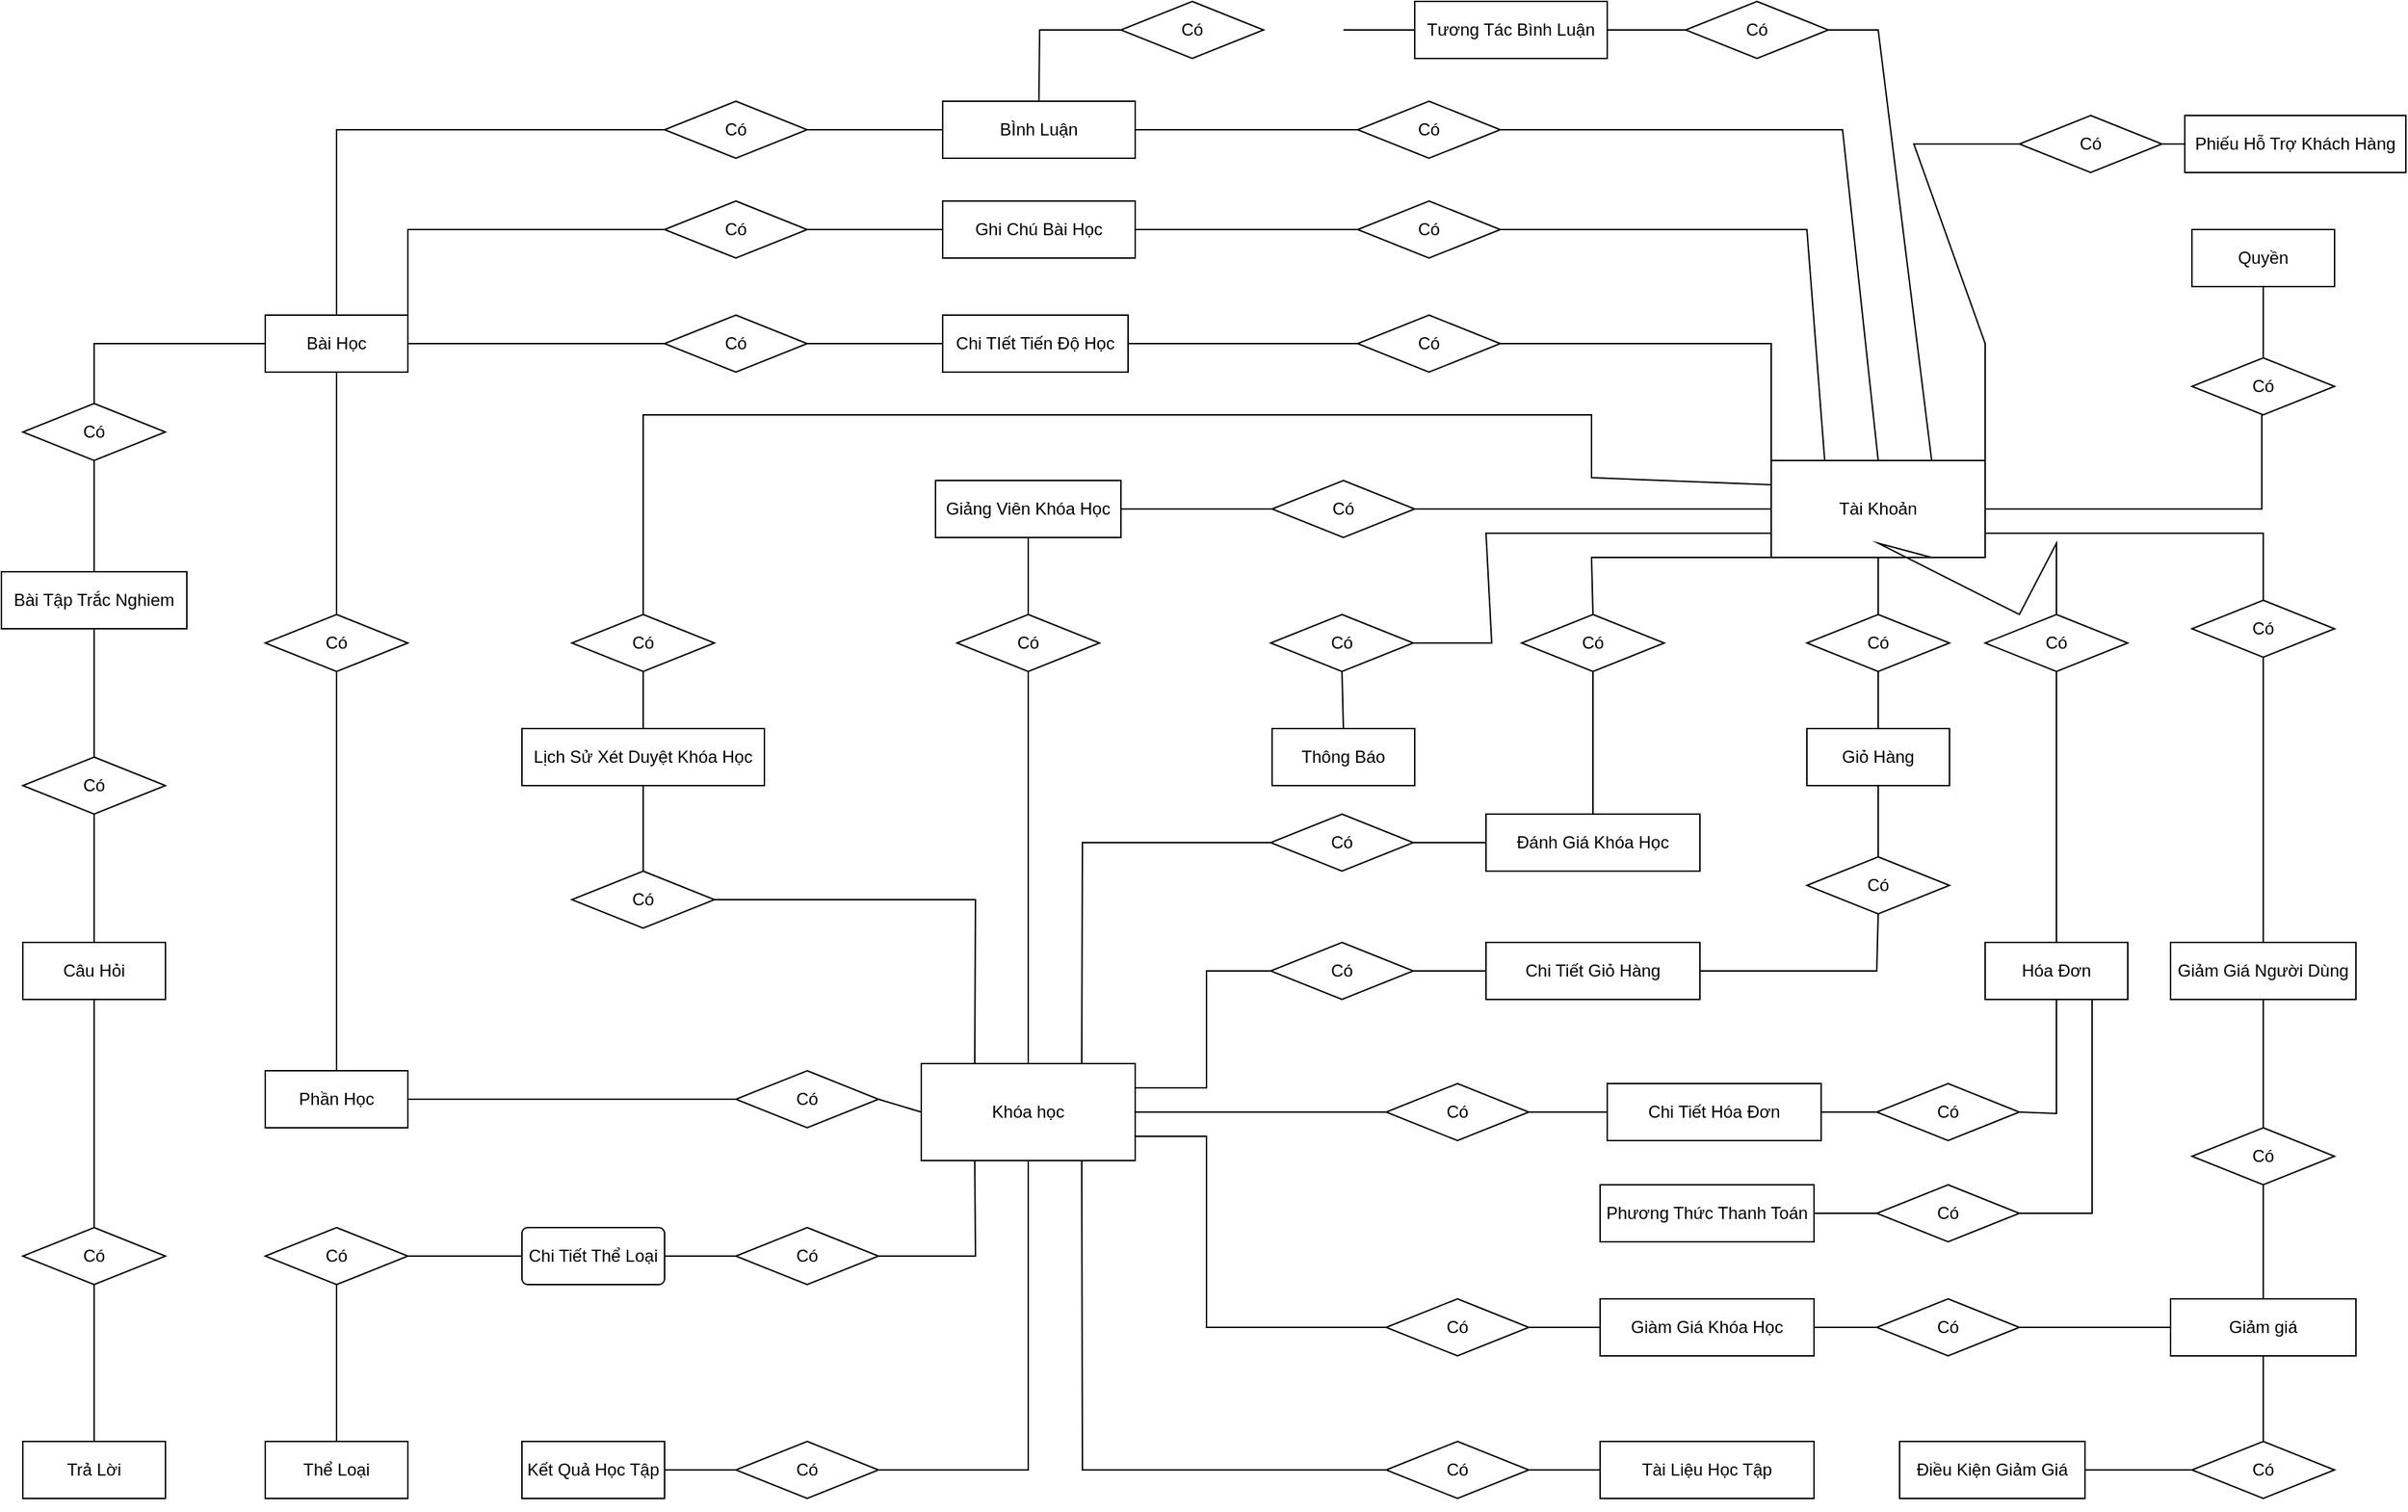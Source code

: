 <mxfile version="26.0.4">
  <diagram id="R2lEEEUBdFMjLlhIrx00" name="Page-1">
    <mxGraphModel dx="2517" dy="2102" grid="1" gridSize="10" guides="1" tooltips="1" connect="1" arrows="1" fold="1" page="1" pageScale="1" pageWidth="850" pageHeight="1100" math="0" shadow="0" extFonts="Permanent Marker^https://fonts.googleapis.com/css?family=Permanent+Marker">
      <root>
        <mxCell id="0" />
        <mxCell id="1" parent="0" />
        <mxCell id="bHssMF1aIb_r4F3_CLn2-1" value="Có" style="shape=rhombus;perimeter=rhombusPerimeter;whiteSpace=wrap;html=1;align=center;fontSize=12;" vertex="1" parent="1">
          <mxGeometry x="1071" y="-60" width="100" height="40" as="geometry" />
        </mxCell>
        <mxCell id="bHssMF1aIb_r4F3_CLn2-8" value="Tài Khoản" style="whiteSpace=wrap;html=1;align=center;" vertex="1" parent="1">
          <mxGeometry x="776" y="12" width="150" height="68" as="geometry" />
        </mxCell>
        <mxCell id="bHssMF1aIb_r4F3_CLn2-9" value="Khóa học" style="whiteSpace=wrap;html=1;align=center;" vertex="1" parent="1">
          <mxGeometry x="180" y="435" width="150" height="68" as="geometry" />
        </mxCell>
        <mxCell id="bHssMF1aIb_r4F3_CLn2-13" value="Quyền" style="whiteSpace=wrap;html=1;align=center;" vertex="1" parent="1">
          <mxGeometry x="1071" y="-150" width="100" height="40" as="geometry" />
        </mxCell>
        <mxCell id="bHssMF1aIb_r4F3_CLn2-28" value="Giảng Viên Khóa Học" style="whiteSpace=wrap;html=1;align=center;" vertex="1" parent="1">
          <mxGeometry x="190" y="26" width="130" height="40" as="geometry" />
        </mxCell>
        <mxCell id="bHssMF1aIb_r4F3_CLn2-34" value="Có" style="shape=rhombus;perimeter=rhombusPerimeter;whiteSpace=wrap;html=1;align=center;fontSize=12;" vertex="1" parent="1">
          <mxGeometry x="426" y="26" width="100" height="40" as="geometry" />
        </mxCell>
        <mxCell id="bHssMF1aIb_r4F3_CLn2-35" value="Có" style="shape=rhombus;perimeter=rhombusPerimeter;whiteSpace=wrap;html=1;align=center;fontSize=12;" vertex="1" parent="1">
          <mxGeometry x="-450" y="-28" width="100" height="40" as="geometry" />
        </mxCell>
        <mxCell id="bHssMF1aIb_r4F3_CLn2-36" value="Chi Tiết Thể Loại" style="rounded=1;arcSize=10;whiteSpace=wrap;html=1;align=center;" vertex="1" parent="1">
          <mxGeometry x="-100" y="550" width="100" height="40" as="geometry" />
        </mxCell>
        <mxCell id="bHssMF1aIb_r4F3_CLn2-37" value="Phần Học" style="whiteSpace=wrap;html=1;align=center;" vertex="1" parent="1">
          <mxGeometry x="-280" y="440" width="100" height="40" as="geometry" />
        </mxCell>
        <mxCell id="bHssMF1aIb_r4F3_CLn2-39" value="Bài Học" style="whiteSpace=wrap;html=1;align=center;" vertex="1" parent="1">
          <mxGeometry x="-280" y="-90" width="100" height="40" as="geometry" />
        </mxCell>
        <mxCell id="bHssMF1aIb_r4F3_CLn2-40" value="Có" style="shape=rhombus;perimeter=rhombusPerimeter;whiteSpace=wrap;html=1;align=center;fontSize=12;" vertex="1" parent="1">
          <mxGeometry x="50" y="440" width="100" height="40" as="geometry" />
        </mxCell>
        <mxCell id="bHssMF1aIb_r4F3_CLn2-41" value="Có" style="shape=rhombus;perimeter=rhombusPerimeter;whiteSpace=wrap;html=1;align=center;fontSize=12;" vertex="1" parent="1">
          <mxGeometry x="-280" y="120" width="100" height="40" as="geometry" />
        </mxCell>
        <mxCell id="bHssMF1aIb_r4F3_CLn2-43" value="Thể Loại" style="whiteSpace=wrap;html=1;align=center;" vertex="1" parent="1">
          <mxGeometry x="-280" y="700" width="100" height="40" as="geometry" />
        </mxCell>
        <mxCell id="bHssMF1aIb_r4F3_CLn2-44" value="Kết Quả Học Tập" style="whiteSpace=wrap;html=1;align=center;" vertex="1" parent="1">
          <mxGeometry x="-100" y="700" width="100" height="40" as="geometry" />
        </mxCell>
        <mxCell id="bHssMF1aIb_r4F3_CLn2-45" value="Tài Liệu Học Tập" style="whiteSpace=wrap;html=1;align=center;" vertex="1" parent="1">
          <mxGeometry x="656" y="700" width="150" height="40" as="geometry" />
        </mxCell>
        <mxCell id="bHssMF1aIb_r4F3_CLn2-46" value="Hóa Đơn" style="whiteSpace=wrap;html=1;align=center;" vertex="1" parent="1">
          <mxGeometry x="926" y="350" width="100" height="40" as="geometry" />
        </mxCell>
        <mxCell id="bHssMF1aIb_r4F3_CLn2-47" value="Chi Tiết Hóa Đơn" style="whiteSpace=wrap;html=1;align=center;" vertex="1" parent="1">
          <mxGeometry x="661" y="449" width="150" height="40" as="geometry" />
        </mxCell>
        <mxCell id="bHssMF1aIb_r4F3_CLn2-48" value="Chi Tiết Giỏ Hàng" style="whiteSpace=wrap;html=1;align=center;" vertex="1" parent="1">
          <mxGeometry x="576" y="350" width="150" height="40" as="geometry" />
        </mxCell>
        <mxCell id="bHssMF1aIb_r4F3_CLn2-49" value="Giỏ Hàng" style="whiteSpace=wrap;html=1;align=center;" vertex="1" parent="1">
          <mxGeometry x="801" y="200" width="100" height="40" as="geometry" />
        </mxCell>
        <mxCell id="bHssMF1aIb_r4F3_CLn2-50" value="Giảm giá" style="whiteSpace=wrap;html=1;align=center;" vertex="1" parent="1">
          <mxGeometry x="1056" y="600" width="130" height="40" as="geometry" />
        </mxCell>
        <mxCell id="bHssMF1aIb_r4F3_CLn2-51" value="Giàm Giá Khóa Học" style="whiteSpace=wrap;html=1;align=center;" vertex="1" parent="1">
          <mxGeometry x="656" y="600" width="150" height="40" as="geometry" />
        </mxCell>
        <mxCell id="bHssMF1aIb_r4F3_CLn2-52" value="Giảm Giá Người Dùng" style="whiteSpace=wrap;html=1;align=center;" vertex="1" parent="1">
          <mxGeometry x="1056" y="350" width="130" height="40" as="geometry" />
        </mxCell>
        <mxCell id="bHssMF1aIb_r4F3_CLn2-53" value="Điều Kiện Giảm Giá" style="whiteSpace=wrap;html=1;align=center;" vertex="1" parent="1">
          <mxGeometry x="866" y="700" width="130" height="40" as="geometry" />
        </mxCell>
        <mxCell id="bHssMF1aIb_r4F3_CLn2-54" value="Bài Tập Trắc Nghiem" style="whiteSpace=wrap;html=1;align=center;" vertex="1" parent="1">
          <mxGeometry x="-465" y="90" width="130" height="40" as="geometry" />
        </mxCell>
        <mxCell id="bHssMF1aIb_r4F3_CLn2-55" value="Câu Hỏi" style="whiteSpace=wrap;html=1;align=center;" vertex="1" parent="1">
          <mxGeometry x="-450" y="350" width="100" height="40" as="geometry" />
        </mxCell>
        <mxCell id="bHssMF1aIb_r4F3_CLn2-56" value="Trả Lời" style="whiteSpace=wrap;html=1;align=center;" vertex="1" parent="1">
          <mxGeometry x="-450" y="700" width="100" height="40" as="geometry" />
        </mxCell>
        <mxCell id="bHssMF1aIb_r4F3_CLn2-67" value="" style="endArrow=none;html=1;rounded=0;entryX=0.49;entryY=1;entryDx=0;entryDy=0;exitX=1;exitY=0.5;exitDx=0;exitDy=0;entryPerimeter=0;" edge="1" parent="1" source="bHssMF1aIb_r4F3_CLn2-8" target="bHssMF1aIb_r4F3_CLn2-1">
          <mxGeometry relative="1" as="geometry">
            <mxPoint x="940" y="46" as="sourcePoint" />
            <mxPoint x="1135" y="-20" as="targetPoint" />
            <Array as="points">
              <mxPoint x="1000" y="46" />
              <mxPoint x="1120" y="46" />
            </Array>
          </mxGeometry>
        </mxCell>
        <mxCell id="bHssMF1aIb_r4F3_CLn2-68" value="" style="resizable=0;html=1;whiteSpace=wrap;align=left;verticalAlign=bottom;" connectable="0" vertex="1" parent="bHssMF1aIb_r4F3_CLn2-67">
          <mxGeometry x="-1" relative="1" as="geometry">
            <mxPoint x="10" as="offset" />
          </mxGeometry>
        </mxCell>
        <mxCell id="bHssMF1aIb_r4F3_CLn2-69" value="" style="resizable=0;html=1;whiteSpace=wrap;align=right;verticalAlign=bottom;" connectable="0" vertex="1" parent="bHssMF1aIb_r4F3_CLn2-67">
          <mxGeometry x="1" relative="1" as="geometry" />
        </mxCell>
        <mxCell id="bHssMF1aIb_r4F3_CLn2-76" value="" style="endArrow=none;html=1;rounded=0;exitX=0.5;exitY=0;exitDx=0;exitDy=0;entryX=0.5;entryY=1;entryDx=0;entryDy=0;" edge="1" parent="1" source="bHssMF1aIb_r4F3_CLn2-1" target="bHssMF1aIb_r4F3_CLn2-13">
          <mxGeometry relative="1" as="geometry">
            <mxPoint x="956" y="49.13" as="sourcePoint" />
            <mxPoint x="1116" y="49.13" as="targetPoint" />
          </mxGeometry>
        </mxCell>
        <mxCell id="bHssMF1aIb_r4F3_CLn2-77" value="" style="resizable=0;html=1;whiteSpace=wrap;align=right;verticalAlign=bottom;" connectable="0" vertex="1" parent="bHssMF1aIb_r4F3_CLn2-76">
          <mxGeometry x="1" relative="1" as="geometry">
            <mxPoint x="-10" as="offset" />
          </mxGeometry>
        </mxCell>
        <mxCell id="bHssMF1aIb_r4F3_CLn2-78" value="" style="endArrow=none;html=1;rounded=0;exitX=1;exitY=0.5;exitDx=0;exitDy=0;entryX=0;entryY=0.5;entryDx=0;entryDy=0;" edge="1" parent="1" source="bHssMF1aIb_r4F3_CLn2-28" target="bHssMF1aIb_r4F3_CLn2-34">
          <mxGeometry relative="1" as="geometry">
            <mxPoint x="680" y="42" as="sourcePoint" />
            <mxPoint x="430" y="90" as="targetPoint" />
          </mxGeometry>
        </mxCell>
        <mxCell id="bHssMF1aIb_r4F3_CLn2-79" value="" style="resizable=0;html=1;whiteSpace=wrap;align=left;verticalAlign=bottom;" connectable="0" vertex="1" parent="bHssMF1aIb_r4F3_CLn2-78">
          <mxGeometry x="-1" relative="1" as="geometry">
            <mxPoint x="10" as="offset" />
          </mxGeometry>
        </mxCell>
        <mxCell id="bHssMF1aIb_r4F3_CLn2-80" value="" style="resizable=0;html=1;whiteSpace=wrap;align=right;verticalAlign=bottom;" connectable="0" vertex="1" parent="bHssMF1aIb_r4F3_CLn2-78">
          <mxGeometry x="1" relative="1" as="geometry" />
        </mxCell>
        <mxCell id="bHssMF1aIb_r4F3_CLn2-81" value="" style="endArrow=none;html=1;rounded=0;exitX=1;exitY=0.5;exitDx=0;exitDy=0;entryX=0;entryY=0.5;entryDx=0;entryDy=0;" edge="1" parent="1" source="bHssMF1aIb_r4F3_CLn2-34" target="bHssMF1aIb_r4F3_CLn2-8">
          <mxGeometry relative="1" as="geometry">
            <mxPoint x="506" y="100" as="sourcePoint" />
            <mxPoint x="596" y="100" as="targetPoint" />
          </mxGeometry>
        </mxCell>
        <mxCell id="bHssMF1aIb_r4F3_CLn2-82" value="" style="resizable=0;html=1;whiteSpace=wrap;align=right;verticalAlign=bottom;" connectable="0" vertex="1" parent="bHssMF1aIb_r4F3_CLn2-81">
          <mxGeometry x="1" relative="1" as="geometry">
            <mxPoint x="-10" as="offset" />
          </mxGeometry>
        </mxCell>
        <mxCell id="bHssMF1aIb_r4F3_CLn2-83" value="Có" style="shape=rhombus;perimeter=rhombusPerimeter;whiteSpace=wrap;html=1;align=center;fontSize=12;" vertex="1" parent="1">
          <mxGeometry x="205" y="120" width="100" height="40" as="geometry" />
        </mxCell>
        <mxCell id="bHssMF1aIb_r4F3_CLn2-84" value="" style="endArrow=none;html=1;rounded=0;exitX=0.5;exitY=1;exitDx=0;exitDy=0;entryX=0.5;entryY=0;entryDx=0;entryDy=0;" edge="1" parent="1" target="bHssMF1aIb_r4F3_CLn2-83" source="bHssMF1aIb_r4F3_CLn2-28">
          <mxGeometry relative="1" as="geometry">
            <mxPoint x="270" y="130" as="sourcePoint" />
            <mxPoint x="380" y="188" as="targetPoint" />
          </mxGeometry>
        </mxCell>
        <mxCell id="bHssMF1aIb_r4F3_CLn2-85" value="" style="resizable=0;html=1;whiteSpace=wrap;align=left;verticalAlign=bottom;" connectable="0" vertex="1" parent="bHssMF1aIb_r4F3_CLn2-84">
          <mxGeometry x="-1" relative="1" as="geometry">
            <mxPoint x="10" as="offset" />
          </mxGeometry>
        </mxCell>
        <mxCell id="bHssMF1aIb_r4F3_CLn2-86" value="" style="resizable=0;html=1;whiteSpace=wrap;align=right;verticalAlign=bottom;" connectable="0" vertex="1" parent="bHssMF1aIb_r4F3_CLn2-84">
          <mxGeometry x="1" relative="1" as="geometry" />
        </mxCell>
        <mxCell id="bHssMF1aIb_r4F3_CLn2-87" value="" style="endArrow=none;html=1;rounded=0;exitX=0.5;exitY=1;exitDx=0;exitDy=0;entryX=0.5;entryY=0;entryDx=0;entryDy=0;" edge="1" parent="1" source="bHssMF1aIb_r4F3_CLn2-83" target="bHssMF1aIb_r4F3_CLn2-9">
          <mxGeometry relative="1" as="geometry">
            <mxPoint x="400" y="198" as="sourcePoint" />
            <mxPoint x="520" y="130" as="targetPoint" />
          </mxGeometry>
        </mxCell>
        <mxCell id="bHssMF1aIb_r4F3_CLn2-88" value="" style="resizable=0;html=1;whiteSpace=wrap;align=right;verticalAlign=bottom;" connectable="0" vertex="1" parent="bHssMF1aIb_r4F3_CLn2-87">
          <mxGeometry x="1" relative="1" as="geometry">
            <mxPoint x="-10" as="offset" />
          </mxGeometry>
        </mxCell>
        <mxCell id="bHssMF1aIb_r4F3_CLn2-89" value="" style="endArrow=none;html=1;rounded=0;entryX=1;entryY=0.5;entryDx=0;entryDy=0;exitX=0;exitY=0.5;exitDx=0;exitDy=0;" edge="1" parent="1" source="bHssMF1aIb_r4F3_CLn2-9" target="bHssMF1aIb_r4F3_CLn2-40">
          <mxGeometry relative="1" as="geometry">
            <mxPoint x="150" y="420" as="sourcePoint" />
            <mxPoint x="520" y="510" as="targetPoint" />
          </mxGeometry>
        </mxCell>
        <mxCell id="bHssMF1aIb_r4F3_CLn2-90" value="" style="endArrow=none;html=1;rounded=0;exitX=0;exitY=0.5;exitDx=0;exitDy=0;entryX=1;entryY=0.5;entryDx=0;entryDy=0;" edge="1" parent="1" source="bHssMF1aIb_r4F3_CLn2-40" target="bHssMF1aIb_r4F3_CLn2-37">
          <mxGeometry relative="1" as="geometry">
            <mxPoint x="265" y="500" as="sourcePoint" />
            <mxPoint x="265" y="560" as="targetPoint" />
          </mxGeometry>
        </mxCell>
        <mxCell id="bHssMF1aIb_r4F3_CLn2-92" value="" style="endArrow=none;html=1;rounded=0;exitX=0.5;exitY=0;exitDx=0;exitDy=0;entryX=0.5;entryY=1;entryDx=0;entryDy=0;" edge="1" parent="1" source="bHssMF1aIb_r4F3_CLn2-37" target="bHssMF1aIb_r4F3_CLn2-41">
          <mxGeometry relative="1" as="geometry">
            <mxPoint x="-265" y="40" as="sourcePoint" />
            <mxPoint x="-150" y="290" as="targetPoint" />
            <Array as="points" />
          </mxGeometry>
        </mxCell>
        <mxCell id="bHssMF1aIb_r4F3_CLn2-93" value="" style="endArrow=none;html=1;rounded=0;entryX=0.5;entryY=1;entryDx=0;entryDy=0;exitX=0.5;exitY=0;exitDx=0;exitDy=0;" edge="1" parent="1" source="bHssMF1aIb_r4F3_CLn2-41" target="bHssMF1aIb_r4F3_CLn2-39">
          <mxGeometry relative="1" as="geometry">
            <mxPoint x="-265" y="40" as="sourcePoint" />
            <mxPoint x="-105" y="40" as="targetPoint" />
            <Array as="points" />
          </mxGeometry>
        </mxCell>
        <mxCell id="bHssMF1aIb_r4F3_CLn2-94" value="" style="endArrow=none;html=1;rounded=0;entryX=0;entryY=0.5;entryDx=0;entryDy=0;exitX=0.5;exitY=0;exitDx=0;exitDy=0;" edge="1" parent="1" source="bHssMF1aIb_r4F3_CLn2-35" target="bHssMF1aIb_r4F3_CLn2-39">
          <mxGeometry relative="1" as="geometry">
            <mxPoint x="-265" y="140" as="sourcePoint" />
            <mxPoint x="-165" y="140" as="targetPoint" />
            <Array as="points">
              <mxPoint x="-400" y="-70" />
            </Array>
          </mxGeometry>
        </mxCell>
        <mxCell id="bHssMF1aIb_r4F3_CLn2-96" value="" style="endArrow=none;html=1;rounded=0;entryX=0.5;entryY=1;entryDx=0;entryDy=0;exitX=0.5;exitY=0;exitDx=0;exitDy=0;" edge="1" parent="1" source="bHssMF1aIb_r4F3_CLn2-54" target="bHssMF1aIb_r4F3_CLn2-35">
          <mxGeometry relative="1" as="geometry">
            <mxPoint x="-285" y="170" as="sourcePoint" />
            <mxPoint x="-125" y="170" as="targetPoint" />
          </mxGeometry>
        </mxCell>
        <mxCell id="bHssMF1aIb_r4F3_CLn2-101" value="Có" style="shape=rhombus;perimeter=rhombusPerimeter;whiteSpace=wrap;html=1;align=center;fontSize=12;" vertex="1" parent="1">
          <mxGeometry x="801" y="120" width="100" height="40" as="geometry" />
        </mxCell>
        <mxCell id="bHssMF1aIb_r4F3_CLn2-102" value="" style="endArrow=none;html=1;rounded=0;entryX=0.5;entryY=1;entryDx=0;entryDy=0;exitX=0.5;exitY=0;exitDx=0;exitDy=0;" edge="1" parent="1" source="bHssMF1aIb_r4F3_CLn2-49" target="bHssMF1aIb_r4F3_CLn2-101">
          <mxGeometry relative="1" as="geometry">
            <mxPoint x="731" y="310" as="sourcePoint" />
            <mxPoint x="891" y="310" as="targetPoint" />
          </mxGeometry>
        </mxCell>
        <mxCell id="bHssMF1aIb_r4F3_CLn2-103" value="" style="endArrow=none;html=1;rounded=0;exitX=0.5;exitY=1;exitDx=0;exitDy=0;entryX=0.5;entryY=0;entryDx=0;entryDy=0;" edge="1" parent="1" source="bHssMF1aIb_r4F3_CLn2-8" target="bHssMF1aIb_r4F3_CLn2-101">
          <mxGeometry relative="1" as="geometry">
            <mxPoint x="486" y="280" as="sourcePoint" />
            <mxPoint x="646" y="280" as="targetPoint" />
          </mxGeometry>
        </mxCell>
        <mxCell id="bHssMF1aIb_r4F3_CLn2-106" value="Có" style="shape=rhombus;perimeter=rhombusPerimeter;whiteSpace=wrap;html=1;align=center;fontSize=12;" vertex="1" parent="1">
          <mxGeometry x="801" y="290" width="100" height="40" as="geometry" />
        </mxCell>
        <mxCell id="bHssMF1aIb_r4F3_CLn2-107" value="" style="endArrow=none;html=1;rounded=0;entryX=0.5;entryY=1;entryDx=0;entryDy=0;exitX=1;exitY=0.5;exitDx=0;exitDy=0;" edge="1" parent="1" target="bHssMF1aIb_r4F3_CLn2-106" source="bHssMF1aIb_r4F3_CLn2-48">
          <mxGeometry relative="1" as="geometry">
            <mxPoint x="1286" y="428" as="sourcePoint" />
            <mxPoint x="916" y="498" as="targetPoint" />
            <Array as="points">
              <mxPoint x="850" y="370" />
            </Array>
          </mxGeometry>
        </mxCell>
        <mxCell id="bHssMF1aIb_r4F3_CLn2-108" value="" style="endArrow=none;html=1;rounded=0;exitX=0.5;exitY=1;exitDx=0;exitDy=0;entryX=0.5;entryY=0;entryDx=0;entryDy=0;" edge="1" parent="1" target="bHssMF1aIb_r4F3_CLn2-106" source="bHssMF1aIb_r4F3_CLn2-49">
          <mxGeometry relative="1" as="geometry">
            <mxPoint x="751" y="240" as="sourcePoint" />
            <mxPoint x="721" y="468" as="targetPoint" />
          </mxGeometry>
        </mxCell>
        <mxCell id="bHssMF1aIb_r4F3_CLn2-109" value="Có" style="shape=rhombus;perimeter=rhombusPerimeter;whiteSpace=wrap;html=1;align=center;fontSize=12;" vertex="1" parent="1">
          <mxGeometry x="425" y="350" width="100" height="40" as="geometry" />
        </mxCell>
        <mxCell id="bHssMF1aIb_r4F3_CLn2-110" value="" style="endArrow=none;html=1;rounded=0;entryX=1;entryY=0.5;entryDx=0;entryDy=0;exitX=0;exitY=0.5;exitDx=0;exitDy=0;" edge="1" parent="1" target="bHssMF1aIb_r4F3_CLn2-109" source="bHssMF1aIb_r4F3_CLn2-48">
          <mxGeometry relative="1" as="geometry">
            <mxPoint x="1076" y="624" as="sourcePoint" />
            <mxPoint x="706" y="694" as="targetPoint" />
          </mxGeometry>
        </mxCell>
        <mxCell id="bHssMF1aIb_r4F3_CLn2-111" value="" style="endArrow=none;html=1;rounded=0;entryX=0;entryY=0.5;entryDx=0;entryDy=0;exitX=1;exitY=0.25;exitDx=0;exitDy=0;" edge="1" parent="1" target="bHssMF1aIb_r4F3_CLn2-109" source="bHssMF1aIb_r4F3_CLn2-9">
          <mxGeometry relative="1" as="geometry">
            <mxPoint x="340" y="440" as="sourcePoint" />
            <mxPoint x="452.5" y="180.0" as="targetPoint" />
            <Array as="points">
              <mxPoint x="380" y="452" />
              <mxPoint x="380" y="370" />
            </Array>
          </mxGeometry>
        </mxCell>
        <mxCell id="bHssMF1aIb_r4F3_CLn2-113" value="Có" style="shape=rhombus;perimeter=rhombusPerimeter;whiteSpace=wrap;html=1;align=center;fontSize=12;" vertex="1" parent="1">
          <mxGeometry x="50" y="700" width="100" height="40" as="geometry" />
        </mxCell>
        <mxCell id="bHssMF1aIb_r4F3_CLn2-114" value="" style="endArrow=none;html=1;rounded=0;exitX=1;exitY=0.5;exitDx=0;exitDy=0;entryX=0;entryY=0.5;entryDx=0;entryDy=0;" edge="1" parent="1" target="bHssMF1aIb_r4F3_CLn2-113" source="bHssMF1aIb_r4F3_CLn2-44">
          <mxGeometry relative="1" as="geometry">
            <mxPoint x="-460" y="50" as="sourcePoint" />
            <mxPoint x="-245" y="10" as="targetPoint" />
          </mxGeometry>
        </mxCell>
        <mxCell id="bHssMF1aIb_r4F3_CLn2-115" value="" style="endArrow=none;html=1;rounded=0;exitX=1;exitY=0.5;exitDx=0;exitDy=0;entryX=0.5;entryY=1;entryDx=0;entryDy=0;" edge="1" parent="1" source="bHssMF1aIb_r4F3_CLn2-113" target="bHssMF1aIb_r4F3_CLn2-9">
          <mxGeometry relative="1" as="geometry">
            <mxPoint x="-65" y="400" as="sourcePoint" />
            <mxPoint x="210" y="520" as="targetPoint" />
            <Array as="points">
              <mxPoint x="255" y="720" />
            </Array>
          </mxGeometry>
        </mxCell>
        <mxCell id="bHssMF1aIb_r4F3_CLn2-116" value="Có" style="shape=rhombus;perimeter=rhombusPerimeter;whiteSpace=wrap;html=1;align=center;fontSize=12;" vertex="1" parent="1">
          <mxGeometry x="506" y="700" width="100" height="40" as="geometry" />
        </mxCell>
        <mxCell id="bHssMF1aIb_r4F3_CLn2-118" value="" style="endArrow=none;html=1;rounded=0;entryX=0.75;entryY=1;entryDx=0;entryDy=0;exitX=0;exitY=0.5;exitDx=0;exitDy=0;" edge="1" parent="1" source="bHssMF1aIb_r4F3_CLn2-116" target="bHssMF1aIb_r4F3_CLn2-9">
          <mxGeometry relative="1" as="geometry">
            <mxPoint x="280" y="720" as="sourcePoint" />
            <mxPoint x="270" y="530" as="targetPoint" />
            <Array as="points">
              <mxPoint x="293" y="720" />
            </Array>
          </mxGeometry>
        </mxCell>
        <mxCell id="bHssMF1aIb_r4F3_CLn2-120" value="Có" style="shape=rhombus;perimeter=rhombusPerimeter;whiteSpace=wrap;html=1;align=center;fontSize=12;" vertex="1" parent="1">
          <mxGeometry x="926" y="120" width="100" height="40" as="geometry" />
        </mxCell>
        <mxCell id="bHssMF1aIb_r4F3_CLn2-121" value="" style="endArrow=none;html=1;rounded=0;entryX=0.5;entryY=0;entryDx=0;entryDy=0;exitX=0.75;exitY=1;exitDx=0;exitDy=0;" edge="1" parent="1" target="bHssMF1aIb_r4F3_CLn2-120" source="bHssMF1aIb_r4F3_CLn2-8">
          <mxGeometry relative="1" as="geometry">
            <mxPoint x="661" y="200" as="sourcePoint" />
            <mxPoint x="876" y="160" as="targetPoint" />
            <Array as="points">
              <mxPoint x="851" y="70" />
              <mxPoint x="950" y="120" />
              <mxPoint x="976" y="70" />
            </Array>
          </mxGeometry>
        </mxCell>
        <mxCell id="bHssMF1aIb_r4F3_CLn2-122" value="" style="endArrow=none;html=1;rounded=0;entryX=0.5;entryY=0;entryDx=0;entryDy=0;exitX=0.5;exitY=1;exitDx=0;exitDy=0;" edge="1" parent="1" source="bHssMF1aIb_r4F3_CLn2-120" target="bHssMF1aIb_r4F3_CLn2-46">
          <mxGeometry relative="1" as="geometry">
            <mxPoint x="716" y="160" as="sourcePoint" />
            <mxPoint x="916" y="200" as="targetPoint" />
          </mxGeometry>
        </mxCell>
        <mxCell id="bHssMF1aIb_r4F3_CLn2-124" value="Có" style="shape=rhombus;perimeter=rhombusPerimeter;whiteSpace=wrap;html=1;align=center;fontSize=12;" vertex="1" parent="1">
          <mxGeometry x="506" y="449" width="100" height="40" as="geometry" />
        </mxCell>
        <mxCell id="bHssMF1aIb_r4F3_CLn2-125" value="" style="endArrow=none;html=1;rounded=0;entryX=0;entryY=0.5;entryDx=0;entryDy=0;exitX=1;exitY=0.5;exitDx=0;exitDy=0;" edge="1" parent="1" target="bHssMF1aIb_r4F3_CLn2-124" source="bHssMF1aIb_r4F3_CLn2-9">
          <mxGeometry relative="1" as="geometry">
            <mxPoint x="390" y="420" as="sourcePoint" />
            <mxPoint x="704.5" y="458" as="targetPoint" />
            <Array as="points" />
          </mxGeometry>
        </mxCell>
        <mxCell id="bHssMF1aIb_r4F3_CLn2-126" value="" style="endArrow=none;html=1;rounded=0;entryX=0;entryY=0.5;entryDx=0;entryDy=0;exitX=1;exitY=0.5;exitDx=0;exitDy=0;" edge="1" parent="1" source="bHssMF1aIb_r4F3_CLn2-124" target="bHssMF1aIb_r4F3_CLn2-47">
          <mxGeometry relative="1" as="geometry">
            <mxPoint x="600.5" y="438" as="sourcePoint" />
            <mxPoint x="780.5" y="628" as="targetPoint" />
          </mxGeometry>
        </mxCell>
        <mxCell id="bHssMF1aIb_r4F3_CLn2-127" value="Có" style="shape=rhombus;perimeter=rhombusPerimeter;whiteSpace=wrap;html=1;align=center;fontSize=12;" vertex="1" parent="1">
          <mxGeometry x="850" y="449" width="100" height="40" as="geometry" />
        </mxCell>
        <mxCell id="bHssMF1aIb_r4F3_CLn2-128" value="" style="endArrow=none;html=1;rounded=0;entryX=0;entryY=0.5;entryDx=0;entryDy=0;exitX=1;exitY=0.5;exitDx=0;exitDy=0;" edge="1" parent="1" target="bHssMF1aIb_r4F3_CLn2-127" source="bHssMF1aIb_r4F3_CLn2-47">
          <mxGeometry relative="1" as="geometry">
            <mxPoint x="797" y="271" as="sourcePoint" />
            <mxPoint x="1106" y="199" as="targetPoint" />
          </mxGeometry>
        </mxCell>
        <mxCell id="bHssMF1aIb_r4F3_CLn2-129" value="" style="endArrow=none;html=1;rounded=0;entryX=0.5;entryY=1;entryDx=0;entryDy=0;exitX=1;exitY=0.5;exitDx=0;exitDy=0;" edge="1" parent="1" source="bHssMF1aIb_r4F3_CLn2-127" target="bHssMF1aIb_r4F3_CLn2-46">
          <mxGeometry relative="1" as="geometry">
            <mxPoint x="946" y="219" as="sourcePoint" />
            <mxPoint x="887" y="361" as="targetPoint" />
            <Array as="points">
              <mxPoint x="976" y="470" />
            </Array>
          </mxGeometry>
        </mxCell>
        <mxCell id="bHssMF1aIb_r4F3_CLn2-136" value="Phương Thức Thanh Toán" style="whiteSpace=wrap;html=1;align=center;" vertex="1" parent="1">
          <mxGeometry x="656" y="520" width="150" height="40" as="geometry" />
        </mxCell>
        <mxCell id="bHssMF1aIb_r4F3_CLn2-139" value="Có" style="shape=rhombus;perimeter=rhombusPerimeter;whiteSpace=wrap;html=1;align=center;fontSize=12;" vertex="1" parent="1">
          <mxGeometry x="506" y="600" width="100" height="40" as="geometry" />
        </mxCell>
        <mxCell id="bHssMF1aIb_r4F3_CLn2-141" value="" style="endArrow=none;html=1;rounded=0;entryX=0;entryY=0.5;entryDx=0;entryDy=0;exitX=1;exitY=0.5;exitDx=0;exitDy=0;" edge="1" parent="1" source="bHssMF1aIb_r4F3_CLn2-139" target="bHssMF1aIb_r4F3_CLn2-51">
          <mxGeometry relative="1" as="geometry">
            <mxPoint x="600.5" y="578" as="sourcePoint" />
            <mxPoint x="636" y="550" as="targetPoint" />
          </mxGeometry>
        </mxCell>
        <mxCell id="bHssMF1aIb_r4F3_CLn2-142" value="Có" style="shape=rhombus;perimeter=rhombusPerimeter;whiteSpace=wrap;html=1;align=center;fontSize=12;" vertex="1" parent="1">
          <mxGeometry x="850" y="600" width="100" height="40" as="geometry" />
        </mxCell>
        <mxCell id="bHssMF1aIb_r4F3_CLn2-143" value="" style="endArrow=none;html=1;rounded=0;entryX=0;entryY=0.5;entryDx=0;entryDy=0;exitX=1;exitY=0.5;exitDx=0;exitDy=0;" edge="1" parent="1" target="bHssMF1aIb_r4F3_CLn2-142" source="bHssMF1aIb_r4F3_CLn2-51">
          <mxGeometry relative="1" as="geometry">
            <mxPoint x="766" y="620" as="sourcePoint" />
            <mxPoint x="1165.5" y="658" as="targetPoint" />
          </mxGeometry>
        </mxCell>
        <mxCell id="bHssMF1aIb_r4F3_CLn2-144" value="" style="endArrow=none;html=1;rounded=0;entryX=0;entryY=0.5;entryDx=0;entryDy=0;exitX=1;exitY=0.5;exitDx=0;exitDy=0;" edge="1" parent="1" source="bHssMF1aIb_r4F3_CLn2-142" target="bHssMF1aIb_r4F3_CLn2-50">
          <mxGeometry relative="1" as="geometry">
            <mxPoint x="1005.5" y="658" as="sourcePoint" />
            <mxPoint x="1041" y="630" as="targetPoint" />
          </mxGeometry>
        </mxCell>
        <mxCell id="bHssMF1aIb_r4F3_CLn2-145" value="Có" style="shape=rhombus;perimeter=rhombusPerimeter;whiteSpace=wrap;html=1;align=center;fontSize=12;" vertex="1" parent="1">
          <mxGeometry x="1071" y="480" width="100" height="40" as="geometry" />
        </mxCell>
        <mxCell id="bHssMF1aIb_r4F3_CLn2-146" value="" style="endArrow=none;html=1;rounded=0;entryX=0.5;entryY=0;entryDx=0;entryDy=0;exitX=0.5;exitY=1;exitDx=0;exitDy=0;" edge="1" parent="1" target="bHssMF1aIb_r4F3_CLn2-145" source="bHssMF1aIb_r4F3_CLn2-52">
          <mxGeometry relative="1" as="geometry">
            <mxPoint x="1101" y="370" as="sourcePoint" />
            <mxPoint x="1500.5" y="408" as="targetPoint" />
          </mxGeometry>
        </mxCell>
        <mxCell id="bHssMF1aIb_r4F3_CLn2-147" value="" style="endArrow=none;html=1;rounded=0;entryX=0.5;entryY=0;entryDx=0;entryDy=0;exitX=0.5;exitY=1;exitDx=0;exitDy=0;" edge="1" parent="1" source="bHssMF1aIb_r4F3_CLn2-145" target="bHssMF1aIb_r4F3_CLn2-50">
          <mxGeometry relative="1" as="geometry">
            <mxPoint x="1340.5" y="408" as="sourcePoint" />
            <mxPoint x="1376" y="380" as="targetPoint" />
          </mxGeometry>
        </mxCell>
        <mxCell id="bHssMF1aIb_r4F3_CLn2-148" value="Có" style="shape=rhombus;perimeter=rhombusPerimeter;whiteSpace=wrap;html=1;align=center;fontSize=12;" vertex="1" parent="1">
          <mxGeometry x="1071" y="110" width="100" height="40" as="geometry" />
        </mxCell>
        <mxCell id="bHssMF1aIb_r4F3_CLn2-150" value="" style="endArrow=none;html=1;rounded=0;entryX=0.5;entryY=0;entryDx=0;entryDy=0;exitX=0.5;exitY=1;exitDx=0;exitDy=0;" edge="1" parent="1" source="bHssMF1aIb_r4F3_CLn2-148" target="bHssMF1aIb_r4F3_CLn2-52">
          <mxGeometry relative="1" as="geometry">
            <mxPoint x="1260.5" y="58" as="sourcePoint" />
            <mxPoint x="1296" y="30" as="targetPoint" />
          </mxGeometry>
        </mxCell>
        <mxCell id="bHssMF1aIb_r4F3_CLn2-151" value="Có" style="shape=rhombus;perimeter=rhombusPerimeter;whiteSpace=wrap;html=1;align=center;fontSize=12;" vertex="1" parent="1">
          <mxGeometry x="1071" y="700" width="100" height="40" as="geometry" />
        </mxCell>
        <mxCell id="bHssMF1aIb_r4F3_CLn2-152" value="" style="endArrow=none;html=1;rounded=0;entryX=0.5;entryY=0;entryDx=0;entryDy=0;exitX=0.5;exitY=1;exitDx=0;exitDy=0;" edge="1" parent="1" target="bHssMF1aIb_r4F3_CLn2-151" source="bHssMF1aIb_r4F3_CLn2-50">
          <mxGeometry relative="1" as="geometry">
            <mxPoint x="1121" y="580" as="sourcePoint" />
            <mxPoint x="1520.5" y="618" as="targetPoint" />
          </mxGeometry>
        </mxCell>
        <mxCell id="bHssMF1aIb_r4F3_CLn2-153" value="" style="endArrow=none;html=1;rounded=0;entryX=1;entryY=0.5;entryDx=0;entryDy=0;exitX=0;exitY=0.5;exitDx=0;exitDy=0;" edge="1" parent="1" source="bHssMF1aIb_r4F3_CLn2-151" target="bHssMF1aIb_r4F3_CLn2-53">
          <mxGeometry relative="1" as="geometry">
            <mxPoint x="1360.5" y="618" as="sourcePoint" />
            <mxPoint x="1396" y="590" as="targetPoint" />
          </mxGeometry>
        </mxCell>
        <mxCell id="bHssMF1aIb_r4F3_CLn2-154" style="edgeStyle=orthogonalEdgeStyle;rounded=0;orthogonalLoop=1;jettySize=auto;html=1;exitX=0.5;exitY=1;exitDx=0;exitDy=0;" edge="1" parent="1" source="bHssMF1aIb_r4F3_CLn2-113" target="bHssMF1aIb_r4F3_CLn2-113">
          <mxGeometry relative="1" as="geometry" />
        </mxCell>
        <mxCell id="bHssMF1aIb_r4F3_CLn2-156" value="Có" style="shape=rhombus;perimeter=rhombusPerimeter;whiteSpace=wrap;html=1;align=center;fontSize=12;" vertex="1" parent="1">
          <mxGeometry x="50" y="550" width="100" height="40" as="geometry" />
        </mxCell>
        <mxCell id="bHssMF1aIb_r4F3_CLn2-159" value="Có" style="shape=rhombus;perimeter=rhombusPerimeter;whiteSpace=wrap;html=1;align=center;fontSize=12;" vertex="1" parent="1">
          <mxGeometry x="-280" y="550" width="100" height="40" as="geometry" />
        </mxCell>
        <mxCell id="bHssMF1aIb_r4F3_CLn2-161" value="" style="endArrow=none;html=1;rounded=0;entryX=0.5;entryY=0;entryDx=0;entryDy=0;exitX=0.5;exitY=1;exitDx=0;exitDy=0;" edge="1" parent="1" source="bHssMF1aIb_r4F3_CLn2-159" target="bHssMF1aIb_r4F3_CLn2-43">
          <mxGeometry relative="1" as="geometry">
            <mxPoint x="-1080.5" y="648" as="sourcePoint" />
            <mxPoint x="-1045" y="620" as="targetPoint" />
          </mxGeometry>
        </mxCell>
        <mxCell id="bHssMF1aIb_r4F3_CLn2-164" value="Chi TIết Tiến Độ Học" style="whiteSpace=wrap;html=1;align=center;" vertex="1" parent="1">
          <mxGeometry x="195" y="-90" width="130" height="40" as="geometry" />
        </mxCell>
        <mxCell id="bHssMF1aIb_r4F3_CLn2-165" value="Có" style="shape=rhombus;perimeter=rhombusPerimeter;whiteSpace=wrap;html=1;align=center;fontSize=12;" vertex="1" parent="1">
          <mxGeometry x="486" y="-90" width="100" height="40" as="geometry" />
        </mxCell>
        <mxCell id="bHssMF1aIb_r4F3_CLn2-166" value="" style="endArrow=none;html=1;rounded=0;exitX=1;exitY=0.5;exitDx=0;exitDy=0;entryX=0;entryY=0.5;entryDx=0;entryDy=0;" edge="1" parent="1" target="bHssMF1aIb_r4F3_CLn2-165" source="bHssMF1aIb_r4F3_CLn2-164">
          <mxGeometry relative="1" as="geometry">
            <mxPoint x="232.5" y="-90" as="sourcePoint" />
            <mxPoint x="447.5" y="-130" as="targetPoint" />
          </mxGeometry>
        </mxCell>
        <mxCell id="bHssMF1aIb_r4F3_CLn2-169" value="Có" style="shape=rhombus;perimeter=rhombusPerimeter;whiteSpace=wrap;html=1;align=center;fontSize=12;" vertex="1" parent="1">
          <mxGeometry y="-90" width="100" height="40" as="geometry" />
        </mxCell>
        <mxCell id="bHssMF1aIb_r4F3_CLn2-170" value="" style="endArrow=none;html=1;rounded=0;exitX=1;exitY=0.5;exitDx=0;exitDy=0;entryX=0;entryY=0.5;entryDx=0;entryDy=0;" edge="1" parent="1" target="bHssMF1aIb_r4F3_CLn2-169" source="bHssMF1aIb_r4F3_CLn2-39">
          <mxGeometry relative="1" as="geometry">
            <mxPoint x="-155" y="-140" as="sourcePoint" />
            <mxPoint x="60" y="-180" as="targetPoint" />
          </mxGeometry>
        </mxCell>
        <mxCell id="bHssMF1aIb_r4F3_CLn2-171" value="" style="endArrow=none;html=1;rounded=0;entryX=0;entryY=0.5;entryDx=0;entryDy=0;exitX=1;exitY=0.5;exitDx=0;exitDy=0;" edge="1" parent="1" source="bHssMF1aIb_r4F3_CLn2-169" target="bHssMF1aIb_r4F3_CLn2-164">
          <mxGeometry relative="1" as="geometry">
            <mxPoint x="-100" y="-180" as="sourcePoint" />
            <mxPoint x="100" y="-140" as="targetPoint" />
          </mxGeometry>
        </mxCell>
        <mxCell id="bHssMF1aIb_r4F3_CLn2-173" value="Ghi Chú Bài Học" style="whiteSpace=wrap;html=1;align=center;" vertex="1" parent="1">
          <mxGeometry x="195" y="-170" width="135" height="40" as="geometry" />
        </mxCell>
        <mxCell id="bHssMF1aIb_r4F3_CLn2-174" value="Có" style="shape=rhombus;perimeter=rhombusPerimeter;whiteSpace=wrap;html=1;align=center;fontSize=12;" vertex="1" parent="1">
          <mxGeometry y="-170" width="100" height="40" as="geometry" />
        </mxCell>
        <mxCell id="bHssMF1aIb_r4F3_CLn2-175" value="" style="endArrow=none;html=1;rounded=0;exitX=1;exitY=0;exitDx=0;exitDy=0;entryX=0;entryY=0.5;entryDx=0;entryDy=0;" edge="1" parent="1" target="bHssMF1aIb_r4F3_CLn2-174" source="bHssMF1aIb_r4F3_CLn2-39">
          <mxGeometry relative="1" as="geometry">
            <mxPoint x="-190" y="-180" as="sourcePoint" />
            <mxPoint x="25" y="-220" as="targetPoint" />
            <Array as="points">
              <mxPoint x="-180" y="-150" />
            </Array>
          </mxGeometry>
        </mxCell>
        <mxCell id="bHssMF1aIb_r4F3_CLn2-176" value="" style="endArrow=none;html=1;rounded=0;entryX=0;entryY=0.5;entryDx=0;entryDy=0;exitX=1;exitY=0.5;exitDx=0;exitDy=0;" edge="1" parent="1" source="bHssMF1aIb_r4F3_CLn2-174" target="bHssMF1aIb_r4F3_CLn2-173">
          <mxGeometry relative="1" as="geometry">
            <mxPoint x="-135" y="-220" as="sourcePoint" />
            <mxPoint x="65" y="-180" as="targetPoint" />
          </mxGeometry>
        </mxCell>
        <mxCell id="bHssMF1aIb_r4F3_CLn2-177" value="Có" style="shape=rhombus;perimeter=rhombusPerimeter;whiteSpace=wrap;html=1;align=center;fontSize=12;" vertex="1" parent="1">
          <mxGeometry x="486" y="-170" width="100" height="40" as="geometry" />
        </mxCell>
        <mxCell id="bHssMF1aIb_r4F3_CLn2-178" value="" style="endArrow=none;html=1;rounded=0;exitX=1;exitY=0.5;exitDx=0;exitDy=0;entryX=0;entryY=0.5;entryDx=0;entryDy=0;" edge="1" parent="1" target="bHssMF1aIb_r4F3_CLn2-177" source="bHssMF1aIb_r4F3_CLn2-173">
          <mxGeometry relative="1" as="geometry">
            <mxPoint x="245" y="-220" as="sourcePoint" />
            <mxPoint x="460" y="-260" as="targetPoint" />
          </mxGeometry>
        </mxCell>
        <mxCell id="bHssMF1aIb_r4F3_CLn2-180" value="BÌnh Luận" style="whiteSpace=wrap;html=1;align=center;" vertex="1" parent="1">
          <mxGeometry x="195" y="-240" width="135" height="40" as="geometry" />
        </mxCell>
        <mxCell id="bHssMF1aIb_r4F3_CLn2-181" value="Có" style="shape=rhombus;perimeter=rhombusPerimeter;whiteSpace=wrap;html=1;align=center;fontSize=12;" vertex="1" parent="1">
          <mxGeometry y="-240" width="100" height="40" as="geometry" />
        </mxCell>
        <mxCell id="bHssMF1aIb_r4F3_CLn2-182" value="" style="endArrow=none;html=1;rounded=0;entryX=0;entryY=0.5;entryDx=0;entryDy=0;exitX=0.5;exitY=0;exitDx=0;exitDy=0;" edge="1" parent="1" target="bHssMF1aIb_r4F3_CLn2-181" source="bHssMF1aIb_r4F3_CLn2-39">
          <mxGeometry relative="1" as="geometry">
            <mxPoint x="-200" y="-210" as="sourcePoint" />
            <mxPoint x="-40" y="-320" as="targetPoint" />
            <Array as="points">
              <mxPoint x="-230" y="-220" />
            </Array>
          </mxGeometry>
        </mxCell>
        <mxCell id="bHssMF1aIb_r4F3_CLn2-183" value="" style="endArrow=none;html=1;rounded=0;entryX=0;entryY=0.5;entryDx=0;entryDy=0;exitX=1;exitY=0.5;exitDx=0;exitDy=0;" edge="1" parent="1" source="bHssMF1aIb_r4F3_CLn2-181" target="bHssMF1aIb_r4F3_CLn2-180">
          <mxGeometry relative="1" as="geometry">
            <mxPoint x="-200" y="-320" as="sourcePoint" />
            <mxPoint y="-280" as="targetPoint" />
          </mxGeometry>
        </mxCell>
        <mxCell id="bHssMF1aIb_r4F3_CLn2-184" value="Có" style="shape=rhombus;perimeter=rhombusPerimeter;whiteSpace=wrap;html=1;align=center;fontSize=12;" vertex="1" parent="1">
          <mxGeometry x="486" y="-240" width="100" height="40" as="geometry" />
        </mxCell>
        <mxCell id="bHssMF1aIb_r4F3_CLn2-185" value="" style="endArrow=none;html=1;rounded=0;exitX=1;exitY=0.5;exitDx=0;exitDy=0;entryX=0;entryY=0.5;entryDx=0;entryDy=0;" edge="1" parent="1" target="bHssMF1aIb_r4F3_CLn2-184" source="bHssMF1aIb_r4F3_CLn2-180">
          <mxGeometry relative="1" as="geometry">
            <mxPoint x="160" y="-440" as="sourcePoint" />
            <mxPoint x="375" y="-480" as="targetPoint" />
          </mxGeometry>
        </mxCell>
        <mxCell id="bHssMF1aIb_r4F3_CLn2-192" value="Đánh Giá Khóa Học" style="whiteSpace=wrap;html=1;align=center;" vertex="1" parent="1">
          <mxGeometry x="576" y="260" width="150" height="40" as="geometry" />
        </mxCell>
        <mxCell id="bHssMF1aIb_r4F3_CLn2-193" value="Có" style="shape=rhombus;perimeter=rhombusPerimeter;whiteSpace=wrap;html=1;align=center;fontSize=12;" vertex="1" parent="1">
          <mxGeometry x="425" y="260" width="100" height="40" as="geometry" />
        </mxCell>
        <mxCell id="bHssMF1aIb_r4F3_CLn2-194" value="" style="endArrow=none;html=1;rounded=0;exitX=0.75;exitY=0;exitDx=0;exitDy=0;entryX=0;entryY=0.5;entryDx=0;entryDy=0;" edge="1" parent="1" target="bHssMF1aIb_r4F3_CLn2-193" source="bHssMF1aIb_r4F3_CLn2-9">
          <mxGeometry relative="1" as="geometry">
            <mxPoint x="218" y="545" as="sourcePoint" />
            <mxPoint x="465.5" y="155" as="targetPoint" />
            <Array as="points">
              <mxPoint x="293" y="280" />
            </Array>
          </mxGeometry>
        </mxCell>
        <mxCell id="bHssMF1aIb_r4F3_CLn2-195" value="" style="endArrow=none;html=1;rounded=0;entryX=0;entryY=0.5;entryDx=0;entryDy=0;exitX=1;exitY=0.5;exitDx=0;exitDy=0;" edge="1" parent="1" source="bHssMF1aIb_r4F3_CLn2-193" target="bHssMF1aIb_r4F3_CLn2-192">
          <mxGeometry relative="1" as="geometry">
            <mxPoint x="361.5" y="155" as="sourcePoint" />
            <mxPoint x="434" y="255" as="targetPoint" />
          </mxGeometry>
        </mxCell>
        <mxCell id="bHssMF1aIb_r4F3_CLn2-196" value="Có" style="shape=rhombus;perimeter=rhombusPerimeter;whiteSpace=wrap;html=1;align=center;fontSize=12;" vertex="1" parent="1">
          <mxGeometry x="601" y="120" width="100" height="40" as="geometry" />
        </mxCell>
        <mxCell id="bHssMF1aIb_r4F3_CLn2-197" value="" style="endArrow=none;html=1;rounded=0;entryX=0.5;entryY=1;entryDx=0;entryDy=0;exitX=0.5;exitY=0;exitDx=0;exitDy=0;" edge="1" parent="1" target="bHssMF1aIb_r4F3_CLn2-196" source="bHssMF1aIb_r4F3_CLn2-192">
          <mxGeometry relative="1" as="geometry">
            <mxPoint x="651" y="200" as="sourcePoint" />
            <mxPoint x="853.5" y="128" as="targetPoint" />
            <Array as="points" />
          </mxGeometry>
        </mxCell>
        <mxCell id="bHssMF1aIb_r4F3_CLn2-201" value="Lịch Sử Xét Duyệt Khóa Học" style="whiteSpace=wrap;html=1;align=center;" vertex="1" parent="1">
          <mxGeometry x="-100" y="200" width="170" height="40" as="geometry" />
        </mxCell>
        <mxCell id="bHssMF1aIb_r4F3_CLn2-202" value="Có" style="shape=rhombus;perimeter=rhombusPerimeter;whiteSpace=wrap;html=1;align=center;fontSize=12;" vertex="1" parent="1">
          <mxGeometry x="-65" y="300" width="100" height="40" as="geometry" />
        </mxCell>
        <mxCell id="bHssMF1aIb_r4F3_CLn2-203" value="" style="endArrow=none;html=1;rounded=0;entryX=1;entryY=0.5;entryDx=0;entryDy=0;exitX=0.25;exitY=0;exitDx=0;exitDy=0;" edge="1" parent="1" target="bHssMF1aIb_r4F3_CLn2-202" source="bHssMF1aIb_r4F3_CLn2-9">
          <mxGeometry relative="1" as="geometry">
            <mxPoint x="225" y="350" as="sourcePoint" />
            <mxPoint x="540" y="400" as="targetPoint" />
            <Array as="points">
              <mxPoint x="218" y="320" />
            </Array>
          </mxGeometry>
        </mxCell>
        <mxCell id="bHssMF1aIb_r4F3_CLn2-204" value="" style="endArrow=none;html=1;rounded=0;exitX=0.5;exitY=0;exitDx=0;exitDy=0;entryX=0.5;entryY=1;entryDx=0;entryDy=0;" edge="1" parent="1" source="bHssMF1aIb_r4F3_CLn2-202" target="bHssMF1aIb_r4F3_CLn2-201">
          <mxGeometry relative="1" as="geometry">
            <mxPoint x="285" y="390" as="sourcePoint" />
            <mxPoint x="-220" y="350" as="targetPoint" />
          </mxGeometry>
        </mxCell>
        <mxCell id="bHssMF1aIb_r4F3_CLn2-205" value="Có" style="shape=rhombus;perimeter=rhombusPerimeter;whiteSpace=wrap;html=1;align=center;fontSize=12;" vertex="1" parent="1">
          <mxGeometry x="-65" y="120" width="100" height="40" as="geometry" />
        </mxCell>
        <mxCell id="bHssMF1aIb_r4F3_CLn2-206" value="" style="endArrow=none;html=1;rounded=0;entryX=0.5;entryY=0;entryDx=0;entryDy=0;exitX=0;exitY=0.25;exitDx=0;exitDy=0;" edge="1" parent="1" target="bHssMF1aIb_r4F3_CLn2-205" source="bHssMF1aIb_r4F3_CLn2-8">
          <mxGeometry relative="1" as="geometry">
            <mxPoint x="760" y="-10" as="sourcePoint" />
            <mxPoint x="-10" y="27" as="targetPoint" />
            <Array as="points">
              <mxPoint x="650" y="24" />
              <mxPoint x="650" />
              <mxPoint x="650" y="-20" />
              <mxPoint x="520" y="-20" />
              <mxPoint x="360" y="-20" />
              <mxPoint x="-15" y="-20" />
            </Array>
          </mxGeometry>
        </mxCell>
        <mxCell id="bHssMF1aIb_r4F3_CLn2-207" value="" style="endArrow=none;html=1;rounded=0;exitX=0.5;exitY=1;exitDx=0;exitDy=0;entryX=0.5;entryY=0;entryDx=0;entryDy=0;" edge="1" parent="1" source="bHssMF1aIb_r4F3_CLn2-205" target="bHssMF1aIb_r4F3_CLn2-201">
          <mxGeometry relative="1" as="geometry">
            <mxPoint x="300" y="38" as="sourcePoint" />
            <mxPoint x="-205" y="-2" as="targetPoint" />
          </mxGeometry>
        </mxCell>
        <mxCell id="bHssMF1aIb_r4F3_CLn2-209" value="Có" style="shape=rhombus;perimeter=rhombusPerimeter;whiteSpace=wrap;html=1;align=center;fontSize=12;" vertex="1" parent="1">
          <mxGeometry x="850" y="520" width="100" height="40" as="geometry" />
        </mxCell>
        <mxCell id="bHssMF1aIb_r4F3_CLn2-210" value="" style="endArrow=none;html=1;rounded=0;entryX=0;entryY=0.5;entryDx=0;entryDy=0;exitX=1;exitY=0.5;exitDx=0;exitDy=0;" edge="1" parent="1" target="bHssMF1aIb_r4F3_CLn2-209" source="bHssMF1aIb_r4F3_CLn2-136">
          <mxGeometry relative="1" as="geometry">
            <mxPoint x="766" y="440" as="sourcePoint" />
            <mxPoint x="1116" y="119" as="targetPoint" />
          </mxGeometry>
        </mxCell>
        <mxCell id="bHssMF1aIb_r4F3_CLn2-218" value="" style="endArrow=none;html=1;rounded=0;exitX=1;exitY=0.5;exitDx=0;exitDy=0;entryX=0.75;entryY=1;entryDx=0;entryDy=0;" edge="1" parent="1" source="bHssMF1aIb_r4F3_CLn2-209" target="bHssMF1aIb_r4F3_CLn2-46">
          <mxGeometry relative="1" as="geometry">
            <mxPoint x="976" y="590" as="sourcePoint" />
            <mxPoint x="1021" y="430" as="targetPoint" />
            <Array as="points">
              <mxPoint x="1001" y="540" />
            </Array>
          </mxGeometry>
        </mxCell>
        <mxCell id="bHssMF1aIb_r4F3_CLn2-223" value="" style="endArrow=none;html=1;rounded=0;entryX=0;entryY=0.5;entryDx=0;entryDy=0;exitX=1;exitY=0.5;exitDx=0;exitDy=0;" edge="1" parent="1" source="bHssMF1aIb_r4F3_CLn2-116" target="bHssMF1aIb_r4F3_CLn2-45">
          <mxGeometry relative="1" as="geometry">
            <mxPoint x="736" y="910" as="sourcePoint" />
            <mxPoint x="566" y="670" as="targetPoint" />
            <Array as="points" />
          </mxGeometry>
        </mxCell>
        <mxCell id="bHssMF1aIb_r4F3_CLn2-228" value="" style="endArrow=none;html=1;rounded=0;exitX=0.25;exitY=1;exitDx=0;exitDy=0;entryX=1;entryY=0.5;entryDx=0;entryDy=0;" edge="1" parent="1" source="bHssMF1aIb_r4F3_CLn2-9" target="bHssMF1aIb_r4F3_CLn2-156">
          <mxGeometry relative="1" as="geometry">
            <mxPoint x="-10" y="550" as="sourcePoint" />
            <mxPoint x="150" y="550" as="targetPoint" />
            <Array as="points">
              <mxPoint x="218" y="570" />
            </Array>
          </mxGeometry>
        </mxCell>
        <mxCell id="bHssMF1aIb_r4F3_CLn2-232" value="" style="endArrow=none;html=1;rounded=0;exitX=1;exitY=0.5;exitDx=0;exitDy=0;entryX=0;entryY=0.5;entryDx=0;entryDy=0;" edge="1" parent="1" source="bHssMF1aIb_r4F3_CLn2-36" target="bHssMF1aIb_r4F3_CLn2-156">
          <mxGeometry relative="1" as="geometry">
            <mxPoint x="80" y="580" as="sourcePoint" />
            <mxPoint x="240" y="580" as="targetPoint" />
          </mxGeometry>
        </mxCell>
        <mxCell id="bHssMF1aIb_r4F3_CLn2-233" value="" style="endArrow=none;html=1;rounded=0;exitX=1;exitY=0.5;exitDx=0;exitDy=0;entryX=0;entryY=0.5;entryDx=0;entryDy=0;" edge="1" parent="1" source="bHssMF1aIb_r4F3_CLn2-159" target="bHssMF1aIb_r4F3_CLn2-36">
          <mxGeometry relative="1" as="geometry">
            <mxPoint x="120" y="580" as="sourcePoint" />
            <mxPoint x="280" y="580" as="targetPoint" />
          </mxGeometry>
        </mxCell>
        <mxCell id="bHssMF1aIb_r4F3_CLn2-247" value="Có" style="shape=rhombus;perimeter=rhombusPerimeter;whiteSpace=wrap;html=1;align=center;fontSize=12;" vertex="1" parent="1">
          <mxGeometry x="-450" y="220" width="100" height="40" as="geometry" />
        </mxCell>
        <mxCell id="bHssMF1aIb_r4F3_CLn2-248" value="" style="endArrow=none;html=1;rounded=0;entryX=0.5;entryY=1;entryDx=0;entryDy=0;exitX=0.5;exitY=0;exitDx=0;exitDy=0;" edge="1" parent="1" source="bHssMF1aIb_r4F3_CLn2-247" target="bHssMF1aIb_r4F3_CLn2-54">
          <mxGeometry relative="1" as="geometry">
            <mxPoint x="-280" y="410" as="sourcePoint" />
            <mxPoint x="-295" y="200" as="targetPoint" />
            <Array as="points" />
          </mxGeometry>
        </mxCell>
        <mxCell id="bHssMF1aIb_r4F3_CLn2-249" value="" style="endArrow=none;html=1;rounded=0;exitX=0.5;exitY=0;exitDx=0;exitDy=0;" edge="1" parent="1" source="bHssMF1aIb_r4F3_CLn2-55">
          <mxGeometry relative="1" as="geometry">
            <mxPoint x="-410" y="320" as="sourcePoint" />
            <mxPoint x="-400" y="260" as="targetPoint" />
          </mxGeometry>
        </mxCell>
        <mxCell id="bHssMF1aIb_r4F3_CLn2-251" value="Có" style="shape=rhombus;perimeter=rhombusPerimeter;whiteSpace=wrap;html=1;align=center;fontSize=12;" vertex="1" parent="1">
          <mxGeometry x="-450" y="550" width="100" height="40" as="geometry" />
        </mxCell>
        <mxCell id="bHssMF1aIb_r4F3_CLn2-252" value="" style="endArrow=none;html=1;rounded=0;entryX=0.5;entryY=1;entryDx=0;entryDy=0;exitX=0.5;exitY=0;exitDx=0;exitDy=0;" edge="1" parent="1" source="bHssMF1aIb_r4F3_CLn2-251" target="bHssMF1aIb_r4F3_CLn2-55">
          <mxGeometry relative="1" as="geometry">
            <mxPoint x="-230" y="620" as="sourcePoint" />
            <mxPoint x="-455" y="400" as="targetPoint" />
            <Array as="points">
              <mxPoint x="-400" y="460" />
            </Array>
          </mxGeometry>
        </mxCell>
        <mxCell id="bHssMF1aIb_r4F3_CLn2-253" value="" style="endArrow=none;html=1;rounded=0;entryX=0.5;entryY=1;entryDx=0;entryDy=0;exitX=0.5;exitY=0;exitDx=0;exitDy=0;" edge="1" parent="1" target="bHssMF1aIb_r4F3_CLn2-251" source="bHssMF1aIb_r4F3_CLn2-56">
          <mxGeometry relative="1" as="geometry">
            <mxPoint x="-465" y="520" as="sourcePoint" />
            <mxPoint x="-90" y="650" as="targetPoint" />
          </mxGeometry>
        </mxCell>
        <mxCell id="bHssMF1aIb_r4F3_CLn2-258" value="" style="endArrow=none;html=1;rounded=0;entryX=0;entryY=0;entryDx=0;entryDy=0;exitX=1;exitY=0.5;exitDx=0;exitDy=0;" edge="1" parent="1" source="bHssMF1aIb_r4F3_CLn2-165" target="bHssMF1aIb_r4F3_CLn2-8">
          <mxGeometry relative="1" as="geometry">
            <mxPoint x="516" y="-100" as="sourcePoint" />
            <mxPoint x="676" y="-100" as="targetPoint" />
            <Array as="points">
              <mxPoint x="776" y="-70" />
            </Array>
          </mxGeometry>
        </mxCell>
        <mxCell id="bHssMF1aIb_r4F3_CLn2-261" value="" style="endArrow=none;html=1;rounded=0;exitX=1;exitY=0.5;exitDx=0;exitDy=0;entryX=0.25;entryY=0;entryDx=0;entryDy=0;" edge="1" parent="1" source="bHssMF1aIb_r4F3_CLn2-177" target="bHssMF1aIb_r4F3_CLn2-8">
          <mxGeometry relative="1" as="geometry">
            <mxPoint x="656" y="-140.62" as="sourcePoint" />
            <mxPoint x="816" y="-140.62" as="targetPoint" />
            <Array as="points">
              <mxPoint x="801" y="-150" />
            </Array>
          </mxGeometry>
        </mxCell>
        <mxCell id="bHssMF1aIb_r4F3_CLn2-262" value="" style="endArrow=none;html=1;rounded=0;exitX=1;exitY=0.5;exitDx=0;exitDy=0;entryX=0.5;entryY=0;entryDx=0;entryDy=0;" edge="1" parent="1" source="bHssMF1aIb_r4F3_CLn2-184" target="bHssMF1aIb_r4F3_CLn2-8">
          <mxGeometry relative="1" as="geometry">
            <mxPoint x="766" y="-210" as="sourcePoint" />
            <mxPoint x="926" y="-210" as="targetPoint" />
            <Array as="points">
              <mxPoint x="826" y="-220" />
            </Array>
          </mxGeometry>
        </mxCell>
        <mxCell id="bHssMF1aIb_r4F3_CLn2-263" value="Tương Tác Bình Luận" style="whiteSpace=wrap;html=1;align=center;" vertex="1" parent="1">
          <mxGeometry x="526" y="-310" width="135" height="40" as="geometry" />
        </mxCell>
        <mxCell id="bHssMF1aIb_r4F3_CLn2-264" value="Có" style="shape=rhombus;perimeter=rhombusPerimeter;whiteSpace=wrap;html=1;align=center;fontSize=12;" vertex="1" parent="1">
          <mxGeometry x="320" y="-310" width="100" height="40" as="geometry" />
        </mxCell>
        <mxCell id="bHssMF1aIb_r4F3_CLn2-265" value="" style="endArrow=none;html=1;rounded=0;entryX=0;entryY=0.5;entryDx=0;entryDy=0;exitX=0.5;exitY=0;exitDx=0;exitDy=0;" edge="1" parent="1" target="bHssMF1aIb_r4F3_CLn2-264" source="bHssMF1aIb_r4F3_CLn2-180">
          <mxGeometry relative="1" as="geometry">
            <mxPoint x="-260" y="-170" as="sourcePoint" />
            <mxPoint x="-70" y="-400" as="targetPoint" />
            <Array as="points">
              <mxPoint x="263" y="-290" />
            </Array>
          </mxGeometry>
        </mxCell>
        <mxCell id="bHssMF1aIb_r4F3_CLn2-266" value="" style="endArrow=none;html=1;rounded=0;entryX=0;entryY=0.5;entryDx=0;entryDy=0;exitX=1;exitY=0.5;exitDx=0;exitDy=0;" edge="1" parent="1" target="bHssMF1aIb_r4F3_CLn2-263">
          <mxGeometry relative="1" as="geometry">
            <mxPoint x="476" y="-290" as="sourcePoint" />
            <mxPoint x="221" y="-300" as="targetPoint" />
          </mxGeometry>
        </mxCell>
        <mxCell id="bHssMF1aIb_r4F3_CLn2-268" value="Có" style="shape=rhombus;perimeter=rhombusPerimeter;whiteSpace=wrap;html=1;align=center;fontSize=12;" vertex="1" parent="1">
          <mxGeometry x="716" y="-310" width="100" height="40" as="geometry" />
        </mxCell>
        <mxCell id="bHssMF1aIb_r4F3_CLn2-269" value="" style="endArrow=none;html=1;rounded=0;entryX=0;entryY=0.5;entryDx=0;entryDy=0;exitX=1;exitY=0.5;exitDx=0;exitDy=0;" edge="1" parent="1" target="bHssMF1aIb_r4F3_CLn2-268" source="bHssMF1aIb_r4F3_CLn2-263">
          <mxGeometry relative="1" as="geometry">
            <mxPoint x="596" y="-280" as="sourcePoint" />
            <mxPoint x="786" y="-510" as="targetPoint" />
            <Array as="points" />
          </mxGeometry>
        </mxCell>
        <mxCell id="bHssMF1aIb_r4F3_CLn2-270" value="" style="endArrow=none;html=1;rounded=0;entryX=0.75;entryY=0;entryDx=0;entryDy=0;exitX=1;exitY=0.5;exitDx=0;exitDy=0;" edge="1" parent="1" source="bHssMF1aIb_r4F3_CLn2-268" target="bHssMF1aIb_r4F3_CLn2-8">
          <mxGeometry relative="1" as="geometry">
            <mxPoint x="626" y="-510" as="sourcePoint" />
            <mxPoint x="1021" y="-410" as="targetPoint" />
            <Array as="points">
              <mxPoint x="851" y="-290" />
            </Array>
          </mxGeometry>
        </mxCell>
        <mxCell id="bHssMF1aIb_r4F3_CLn2-275" value="Thông Báo" style="whiteSpace=wrap;html=1;align=center;" vertex="1" parent="1">
          <mxGeometry x="426" y="200" width="100" height="40" as="geometry" />
        </mxCell>
        <mxCell id="bHssMF1aIb_r4F3_CLn2-276" value="" style="endArrow=none;html=1;rounded=0;entryX=0;entryY=0.75;entryDx=0;entryDy=0;exitX=1;exitY=0.5;exitDx=0;exitDy=0;" edge="1" parent="1" source="bHssMF1aIb_r4F3_CLn2-277" target="bHssMF1aIb_r4F3_CLn2-8">
          <mxGeometry relative="1" as="geometry">
            <mxPoint x="446" y="120" as="sourcePoint" />
            <mxPoint x="606" y="120" as="targetPoint" />
            <Array as="points">
              <mxPoint x="580" y="140" />
              <mxPoint x="576" y="63" />
            </Array>
          </mxGeometry>
        </mxCell>
        <mxCell id="bHssMF1aIb_r4F3_CLn2-277" value="Có" style="shape=rhombus;perimeter=rhombusPerimeter;whiteSpace=wrap;html=1;align=center;fontSize=12;" vertex="1" parent="1">
          <mxGeometry x="425" y="120" width="100" height="40" as="geometry" />
        </mxCell>
        <mxCell id="bHssMF1aIb_r4F3_CLn2-278" value="" style="endArrow=none;html=1;rounded=0;exitX=0.5;exitY=1;exitDx=0;exitDy=0;entryX=0.5;entryY=0;entryDx=0;entryDy=0;" edge="1" parent="1" source="bHssMF1aIb_r4F3_CLn2-277" target="bHssMF1aIb_r4F3_CLn2-275">
          <mxGeometry relative="1" as="geometry">
            <mxPoint x="446" y="180" as="sourcePoint" />
            <mxPoint x="606" y="180" as="targetPoint" />
          </mxGeometry>
        </mxCell>
        <mxCell id="bHssMF1aIb_r4F3_CLn2-279" value="Phiếu Hỗ Trợ Khách Hàng" style="whiteSpace=wrap;html=1;align=center;" vertex="1" parent="1">
          <mxGeometry x="1066" y="-230" width="155" height="40" as="geometry" />
        </mxCell>
        <mxCell id="bHssMF1aIb_r4F3_CLn2-280" value="Có" style="shape=rhombus;perimeter=rhombusPerimeter;whiteSpace=wrap;html=1;align=center;fontSize=12;" vertex="1" parent="1">
          <mxGeometry x="950" y="-230" width="100" height="40" as="geometry" />
        </mxCell>
        <mxCell id="bHssMF1aIb_r4F3_CLn2-281" value="" style="endArrow=none;html=1;rounded=0;entryX=0;entryY=0.5;entryDx=0;entryDy=0;exitX=1;exitY=0;exitDx=0;exitDy=0;" edge="1" parent="1" target="bHssMF1aIb_r4F3_CLn2-280" source="bHssMF1aIb_r4F3_CLn2-8">
          <mxGeometry relative="1" as="geometry">
            <mxPoint x="1091" y="-50" as="sourcePoint" />
            <mxPoint x="1121" y="-50.43" as="targetPoint" />
            <Array as="points">
              <mxPoint x="926" y="-70" />
              <mxPoint x="876" y="-210" />
            </Array>
          </mxGeometry>
        </mxCell>
        <mxCell id="bHssMF1aIb_r4F3_CLn2-282" value="" style="resizable=0;html=1;whiteSpace=wrap;align=left;verticalAlign=bottom;" connectable="0" vertex="1" parent="bHssMF1aIb_r4F3_CLn2-281">
          <mxGeometry x="-1" relative="1" as="geometry">
            <mxPoint x="10" as="offset" />
          </mxGeometry>
        </mxCell>
        <mxCell id="bHssMF1aIb_r4F3_CLn2-283" value="" style="resizable=0;html=1;whiteSpace=wrap;align=right;verticalAlign=bottom;" connectable="0" vertex="1" parent="bHssMF1aIb_r4F3_CLn2-281">
          <mxGeometry x="1" relative="1" as="geometry" />
        </mxCell>
        <mxCell id="bHssMF1aIb_r4F3_CLn2-284" value="" style="endArrow=none;html=1;rounded=0;exitX=1;exitY=0.5;exitDx=0;exitDy=0;entryX=0;entryY=0.5;entryDx=0;entryDy=0;" edge="1" parent="1" source="bHssMF1aIb_r4F3_CLn2-280" target="bHssMF1aIb_r4F3_CLn2-279">
          <mxGeometry relative="1" as="geometry">
            <mxPoint x="1171" y="-32.87" as="sourcePoint" />
            <mxPoint x="1291" y="-192" as="targetPoint" />
            <Array as="points" />
          </mxGeometry>
        </mxCell>
        <mxCell id="bHssMF1aIb_r4F3_CLn2-285" value="" style="resizable=0;html=1;whiteSpace=wrap;align=right;verticalAlign=bottom;" connectable="0" vertex="1" parent="bHssMF1aIb_r4F3_CLn2-284">
          <mxGeometry x="1" relative="1" as="geometry">
            <mxPoint x="-10" as="offset" />
          </mxGeometry>
        </mxCell>
        <mxCell id="bHssMF1aIb_r4F3_CLn2-287" value="" style="endArrow=none;html=1;rounded=0;exitX=1;exitY=0.75;exitDx=0;exitDy=0;entryX=0;entryY=0.5;entryDx=0;entryDy=0;" edge="1" parent="1" source="bHssMF1aIb_r4F3_CLn2-9" target="bHssMF1aIb_r4F3_CLn2-139">
          <mxGeometry relative="1" as="geometry">
            <mxPoint x="337" y="472.5" as="sourcePoint" />
            <mxPoint x="513" y="608" as="targetPoint" />
            <Array as="points">
              <mxPoint x="380" y="486" />
              <mxPoint x="380" y="620" />
            </Array>
          </mxGeometry>
        </mxCell>
        <mxCell id="bHssMF1aIb_r4F3_CLn2-289" value="" style="endArrow=none;html=1;rounded=0;exitX=0.5;exitY=0;exitDx=0;exitDy=0;entryX=0.25;entryY=1;entryDx=0;entryDy=0;" edge="1" parent="1" source="bHssMF1aIb_r4F3_CLn2-196" target="bHssMF1aIb_r4F3_CLn2-8">
          <mxGeometry relative="1" as="geometry">
            <mxPoint x="680" y="100" as="sourcePoint" />
            <mxPoint x="840" y="100" as="targetPoint" />
            <Array as="points">
              <mxPoint x="650" y="80" />
              <mxPoint x="814" y="80" />
            </Array>
          </mxGeometry>
        </mxCell>
        <mxCell id="bHssMF1aIb_r4F3_CLn2-293" value="" style="endArrow=none;html=1;rounded=0;exitX=1;exitY=0.75;exitDx=0;exitDy=0;entryX=0.5;entryY=0;entryDx=0;entryDy=0;" edge="1" parent="1" source="bHssMF1aIb_r4F3_CLn2-8" target="bHssMF1aIb_r4F3_CLn2-148">
          <mxGeometry relative="1" as="geometry">
            <mxPoint x="1130" y="60" as="sourcePoint" />
            <mxPoint x="1290" y="60" as="targetPoint" />
            <Array as="points">
              <mxPoint x="1121" y="63" />
            </Array>
          </mxGeometry>
        </mxCell>
      </root>
    </mxGraphModel>
  </diagram>
</mxfile>

